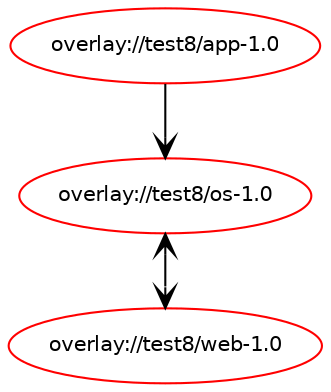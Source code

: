 digraph prolog {

newrank=true;
concentrate=true;
compound=true;
graph [rankdir=TD];#, ranksep=2.5, nodesep=0.2];
edge  [arrowhead=vee];
node  [fontname=Helvetica,fontsize=10];

"overlay://test8/app-1.0" [color=red, href="../test8/app-1.0-depend.svg"];
"overlay://test8/app-1.0" -> "overlay://test8/os-1.0"
"overlay://test8/os-1.0" [color=red, href="../test8/os-1.0-depend.svg"];
"overlay://test8/os-1.0" -> "overlay://test8/web-1.0"
"overlay://test8/web-1.0" [color=red, href="../test8/web-1.0-depend.svg"];
"overlay://test8/web-1.0" -> "overlay://test8/os-1.0"
}

